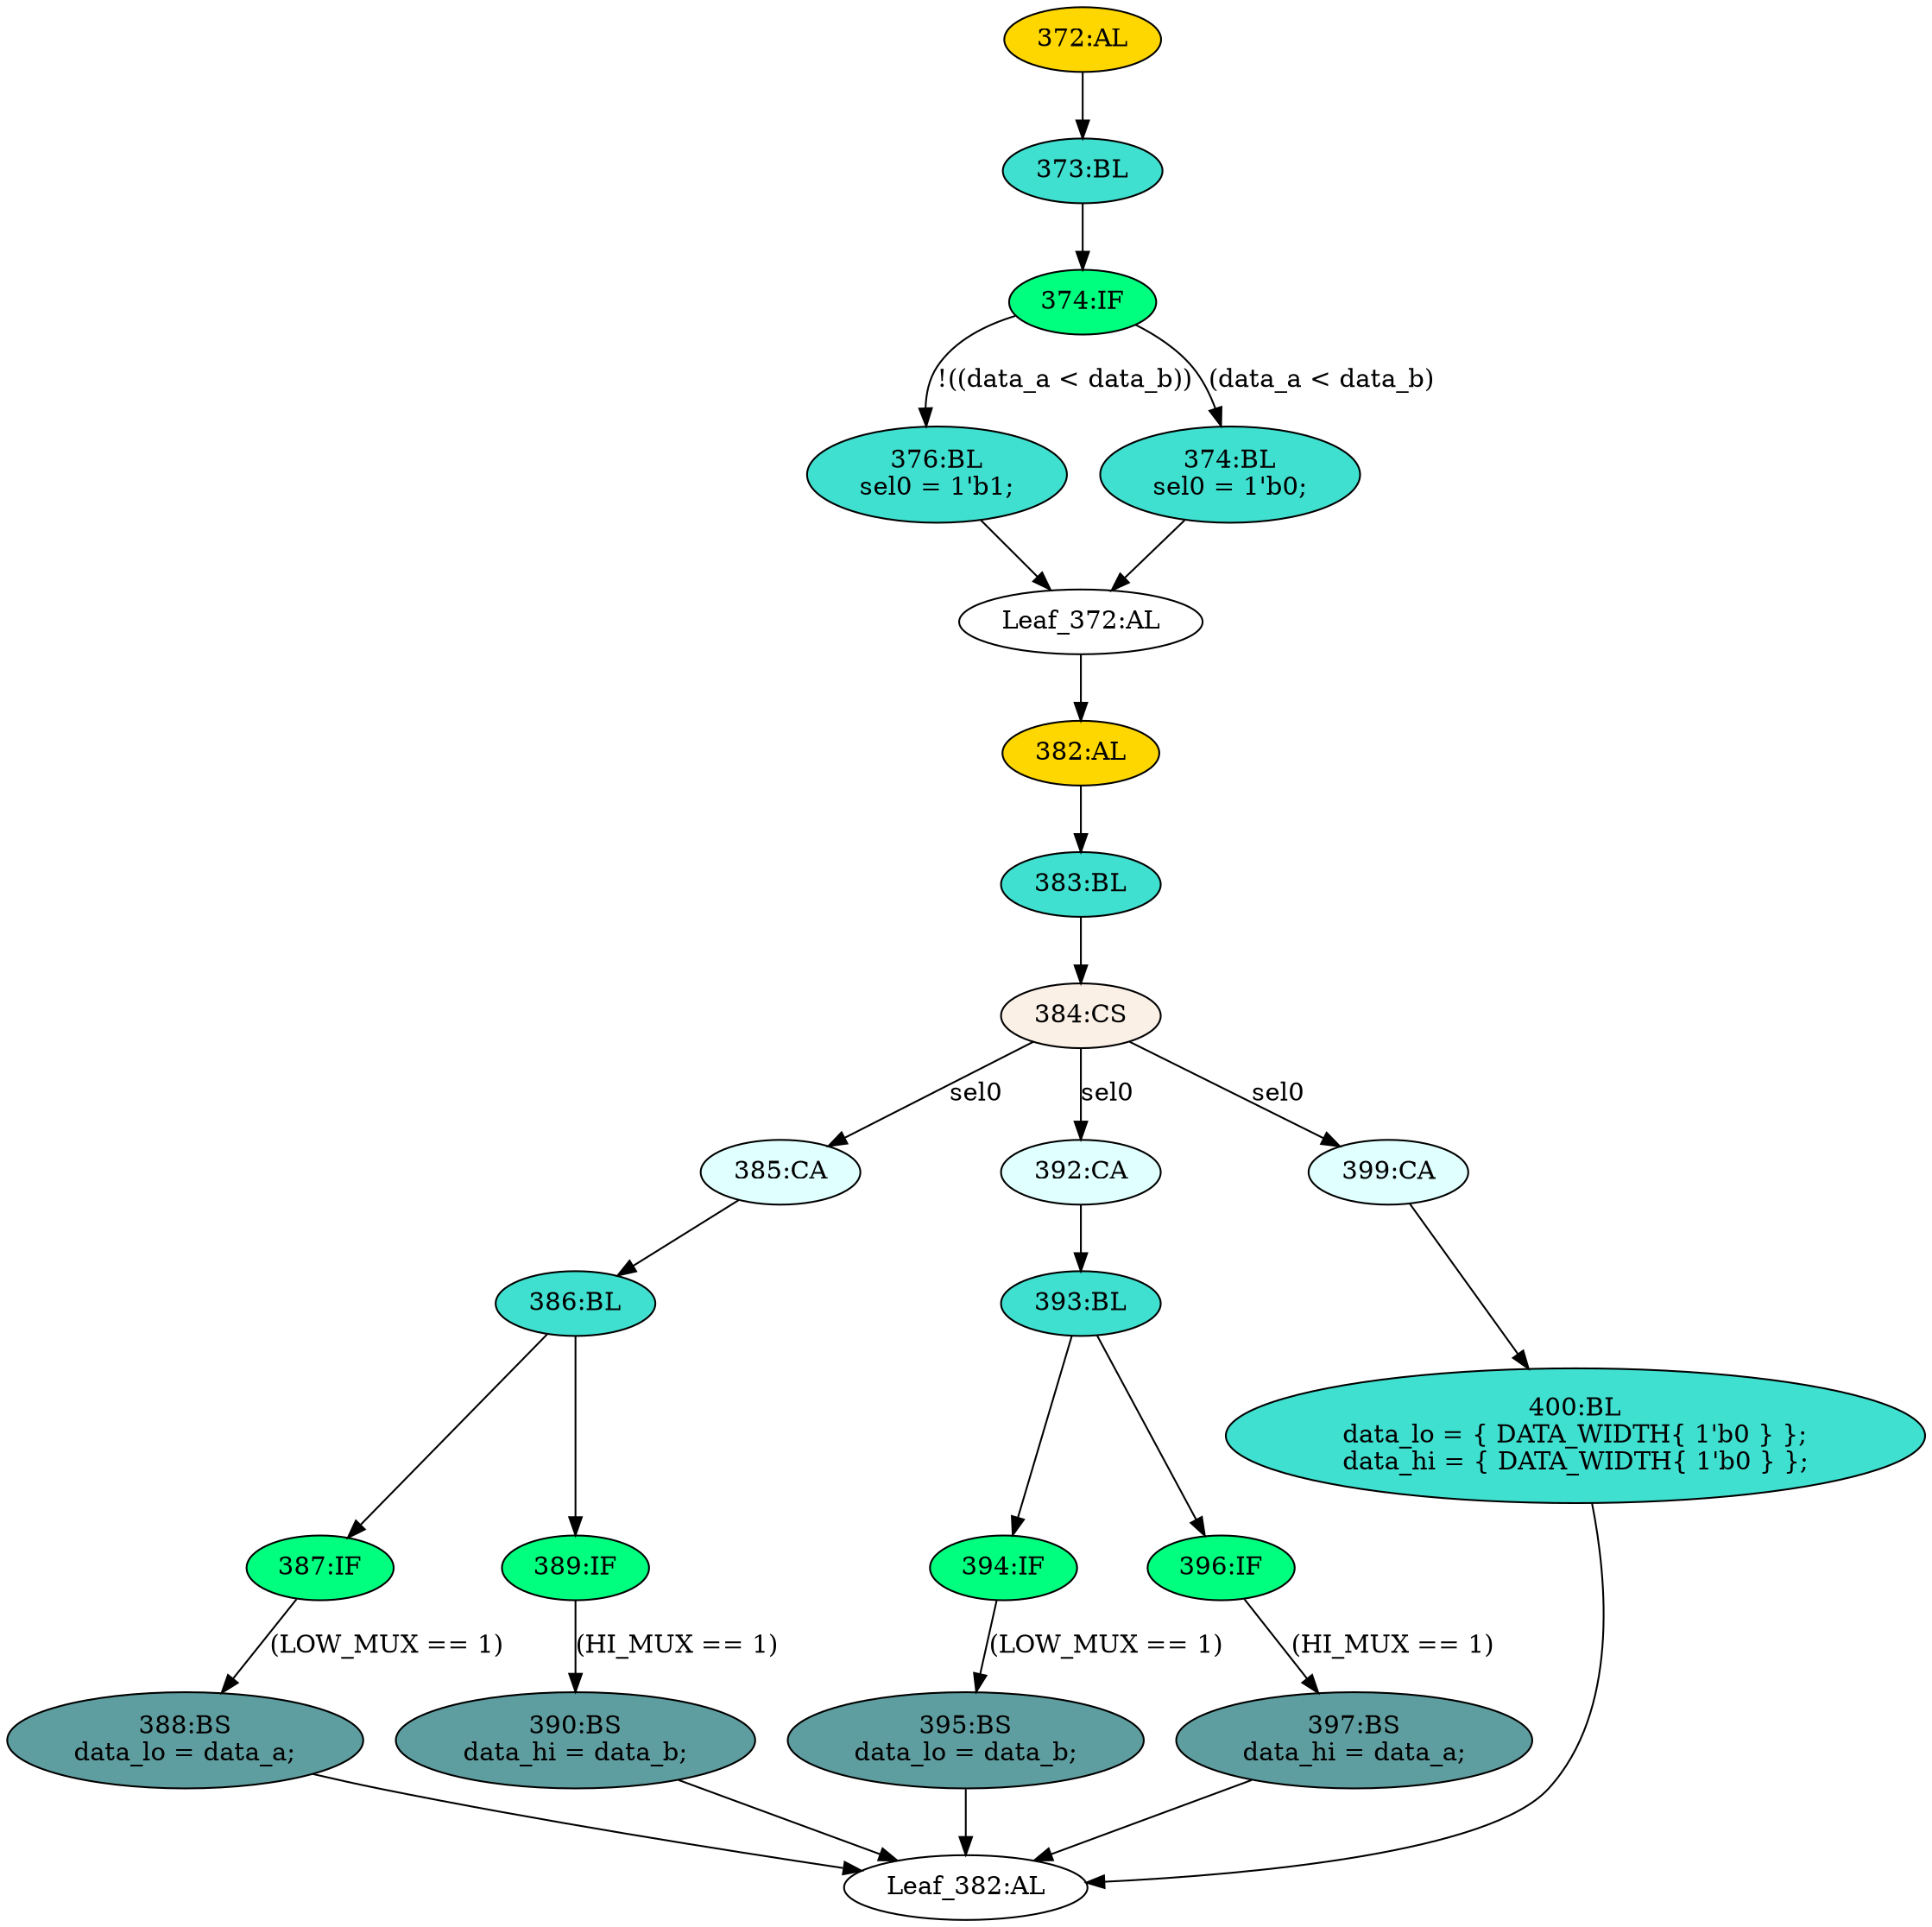 strict digraph "compose( ,  )" {
	node [label="\N"];
	"382:AL"	 [ast="<pyverilog.vparser.ast.Always object at 0x7f908ab47c50>",
		clk_sens=False,
		fillcolor=gold,
		label="382:AL",
		sens="['data_b', 'data_a']",
		statements="[]",
		style=filled,
		typ=Always,
		use_var="['data_b', 'data_a', 'sel0', 'LOW_MUX', 'HI_MUX']"];
	"383:BL"	 [ast="<pyverilog.vparser.ast.Block object at 0x7f908ab47e10>",
		fillcolor=turquoise,
		label="383:BL",
		statements="[]",
		style=filled,
		typ=Block];
	"382:AL" -> "383:BL"	 [cond="[]",
		lineno=None];
	"Leaf_382:AL"	 [def_var="['data_hi', 'data_lo']",
		label="Leaf_382:AL"];
	"394:IF"	 [ast="<pyverilog.vparser.ast.IfStatement object at 0x7f908ab34650>",
		fillcolor=springgreen,
		label="394:IF",
		statements="[]",
		style=filled,
		typ=IfStatement];
	"395:BS"	 [ast="<pyverilog.vparser.ast.BlockingSubstitution object at 0x7f908ab34790>",
		fillcolor=cadetblue,
		label="395:BS
data_lo = data_b;",
		statements="[<pyverilog.vparser.ast.BlockingSubstitution object at 0x7f908ab34790>]",
		style=filled,
		typ=BlockingSubstitution];
	"394:IF" -> "395:BS"	 [cond="['LOW_MUX']",
		label="(LOW_MUX == 1)",
		lineno=394];
	"373:BL"	 [ast="<pyverilog.vparser.ast.Block object at 0x7f908ab47810>",
		fillcolor=turquoise,
		label="373:BL",
		statements="[]",
		style=filled,
		typ=Block];
	"374:IF"	 [ast="<pyverilog.vparser.ast.IfStatement object at 0x7f908ab47a90>",
		fillcolor=springgreen,
		label="374:IF",
		statements="[]",
		style=filled,
		typ=IfStatement];
	"373:BL" -> "374:IF"	 [cond="[]",
		lineno=None];
	"372:AL"	 [ast="<pyverilog.vparser.ast.Always object at 0x7f908ab47710>",
		clk_sens=False,
		fillcolor=gold,
		label="372:AL",
		sens="[]",
		statements="[]",
		style=filled,
		typ=Always,
		use_var="['data_b', 'data_a']"];
	"372:AL" -> "373:BL"	 [cond="[]",
		lineno=None];
	"384:CS"	 [ast="<pyverilog.vparser.ast.CaseStatement object at 0x7f908ab34890>",
		fillcolor=linen,
		label="384:CS",
		statements="[]",
		style=filled,
		typ=CaseStatement];
	"383:BL" -> "384:CS"	 [cond="[]",
		lineno=None];
	"376:BL"	 [ast="<pyverilog.vparser.ast.Block object at 0x7f908ab47bd0>",
		fillcolor=turquoise,
		label="376:BL
sel0 = 1'b1;",
		statements="[<pyverilog.vparser.ast.BlockingSubstitution object at 0x7f908ab47c10>]",
		style=filled,
		typ=Block];
	"374:IF" -> "376:BL"	 [cond="['data_a', 'data_b']",
		label="!((data_a < data_b))",
		lineno=374];
	"374:BL"	 [ast="<pyverilog.vparser.ast.Block object at 0x7f908ab479d0>",
		fillcolor=turquoise,
		label="374:BL
sel0 = 1'b0;",
		statements="[<pyverilog.vparser.ast.BlockingSubstitution object at 0x7f908ab47a10>]",
		style=filled,
		typ=Block];
	"374:IF" -> "374:BL"	 [cond="['data_a', 'data_b']",
		label="(data_a < data_b)",
		lineno=374];
	"397:BS"	 [ast="<pyverilog.vparser.ast.BlockingSubstitution object at 0x7f908ab34a10>",
		fillcolor=cadetblue,
		label="397:BS
data_hi = data_a;",
		statements="[<pyverilog.vparser.ast.BlockingSubstitution object at 0x7f908ab34a10>]",
		style=filled,
		typ=BlockingSubstitution];
	"397:BS" -> "Leaf_382:AL"	 [cond="[]",
		lineno=None];
	"386:BL"	 [ast="<pyverilog.vparser.ast.Block object at 0x7f908ab34250>",
		fillcolor=turquoise,
		label="386:BL",
		statements="[]",
		style=filled,
		typ=Block];
	"387:IF"	 [ast="<pyverilog.vparser.ast.IfStatement object at 0x7f908ab34090>",
		fillcolor=springgreen,
		label="387:IF",
		statements="[]",
		style=filled,
		typ=IfStatement];
	"386:BL" -> "387:IF"	 [cond="[]",
		lineno=None];
	"389:IF"	 [ast="<pyverilog.vparser.ast.IfStatement object at 0x7f908ab34310>",
		fillcolor=springgreen,
		label="389:IF",
		statements="[]",
		style=filled,
		typ=IfStatement];
	"386:BL" -> "389:IF"	 [cond="[]",
		lineno=None];
	"385:CA"	 [ast="<pyverilog.vparser.ast.Case object at 0x7f908ab47ed0>",
		fillcolor=lightcyan,
		label="385:CA",
		statements="[]",
		style=filled,
		typ=Case];
	"384:CS" -> "385:CA"	 [cond="['sel0']",
		label=sel0,
		lineno=384];
	"392:CA"	 [ast="<pyverilog.vparser.ast.Case object at 0x7f908ab34490>",
		fillcolor=lightcyan,
		label="392:CA",
		statements="[]",
		style=filled,
		typ=Case];
	"384:CS" -> "392:CA"	 [cond="['sel0']",
		label=sel0,
		lineno=384];
	"399:CA"	 [ast="<pyverilog.vparser.ast.Case object at 0x7f908ab349d0>",
		fillcolor=lightcyan,
		label="399:CA",
		statements="[]",
		style=filled,
		typ=Case];
	"384:CS" -> "399:CA"	 [cond="['sel0']",
		label=sel0,
		lineno=384];
	"Leaf_372:AL"	 [def_var="['sel0']",
		label="Leaf_372:AL"];
	"376:BL" -> "Leaf_372:AL"	 [cond="[]",
		lineno=None];
	"390:BS"	 [ast="<pyverilog.vparser.ast.BlockingSubstitution object at 0x7f908ab34450>",
		fillcolor=cadetblue,
		label="390:BS
data_hi = data_b;",
		statements="[<pyverilog.vparser.ast.BlockingSubstitution object at 0x7f908ab34450>]",
		style=filled,
		typ=BlockingSubstitution];
	"390:BS" -> "Leaf_382:AL"	 [cond="[]",
		lineno=None];
	"385:CA" -> "386:BL"	 [cond="[]",
		lineno=None];
	"374:BL" -> "Leaf_372:AL"	 [cond="[]",
		lineno=None];
	"388:BS"	 [ast="<pyverilog.vparser.ast.BlockingSubstitution object at 0x7f908ab341d0>",
		fillcolor=cadetblue,
		label="388:BS
data_lo = data_a;",
		statements="[<pyverilog.vparser.ast.BlockingSubstitution object at 0x7f908ab341d0>]",
		style=filled,
		typ=BlockingSubstitution];
	"387:IF" -> "388:BS"	 [cond="['LOW_MUX']",
		label="(LOW_MUX == 1)",
		lineno=387];
	"400:BL"	 [ast="<pyverilog.vparser.ast.Block object at 0x7f908ab34cd0>",
		fillcolor=turquoise,
		label="400:BL
data_lo = { DATA_WIDTH{ 1'b0 } };
data_hi = { DATA_WIDTH{ 1'b0 } };",
		statements="[<pyverilog.vparser.ast.BlockingSubstitution object at 0x7f908ab34c50>, <pyverilog.vparser.ast.BlockingSubstitution object at 0x7f908ab34e90>]",
		style=filled,
		typ=Block];
	"400:BL" -> "Leaf_382:AL"	 [cond="[]",
		lineno=None];
	"388:BS" -> "Leaf_382:AL"	 [cond="[]",
		lineno=None];
	"Leaf_372:AL" -> "382:AL";
	"396:IF"	 [ast="<pyverilog.vparser.ast.IfStatement object at 0x7f908ab348d0>",
		fillcolor=springgreen,
		label="396:IF",
		statements="[]",
		style=filled,
		typ=IfStatement];
	"396:IF" -> "397:BS"	 [cond="['HI_MUX']",
		label="(HI_MUX == 1)",
		lineno=396];
	"393:BL"	 [ast="<pyverilog.vparser.ast.Block object at 0x7f908ab34810>",
		fillcolor=turquoise,
		label="393:BL",
		statements="[]",
		style=filled,
		typ=Block];
	"393:BL" -> "394:IF"	 [cond="[]",
		lineno=None];
	"393:BL" -> "396:IF"	 [cond="[]",
		lineno=None];
	"392:CA" -> "393:BL"	 [cond="[]",
		lineno=None];
	"395:BS" -> "Leaf_382:AL"	 [cond="[]",
		lineno=None];
	"399:CA" -> "400:BL"	 [cond="[]",
		lineno=None];
	"389:IF" -> "390:BS"	 [cond="['HI_MUX']",
		label="(HI_MUX == 1)",
		lineno=389];
}
